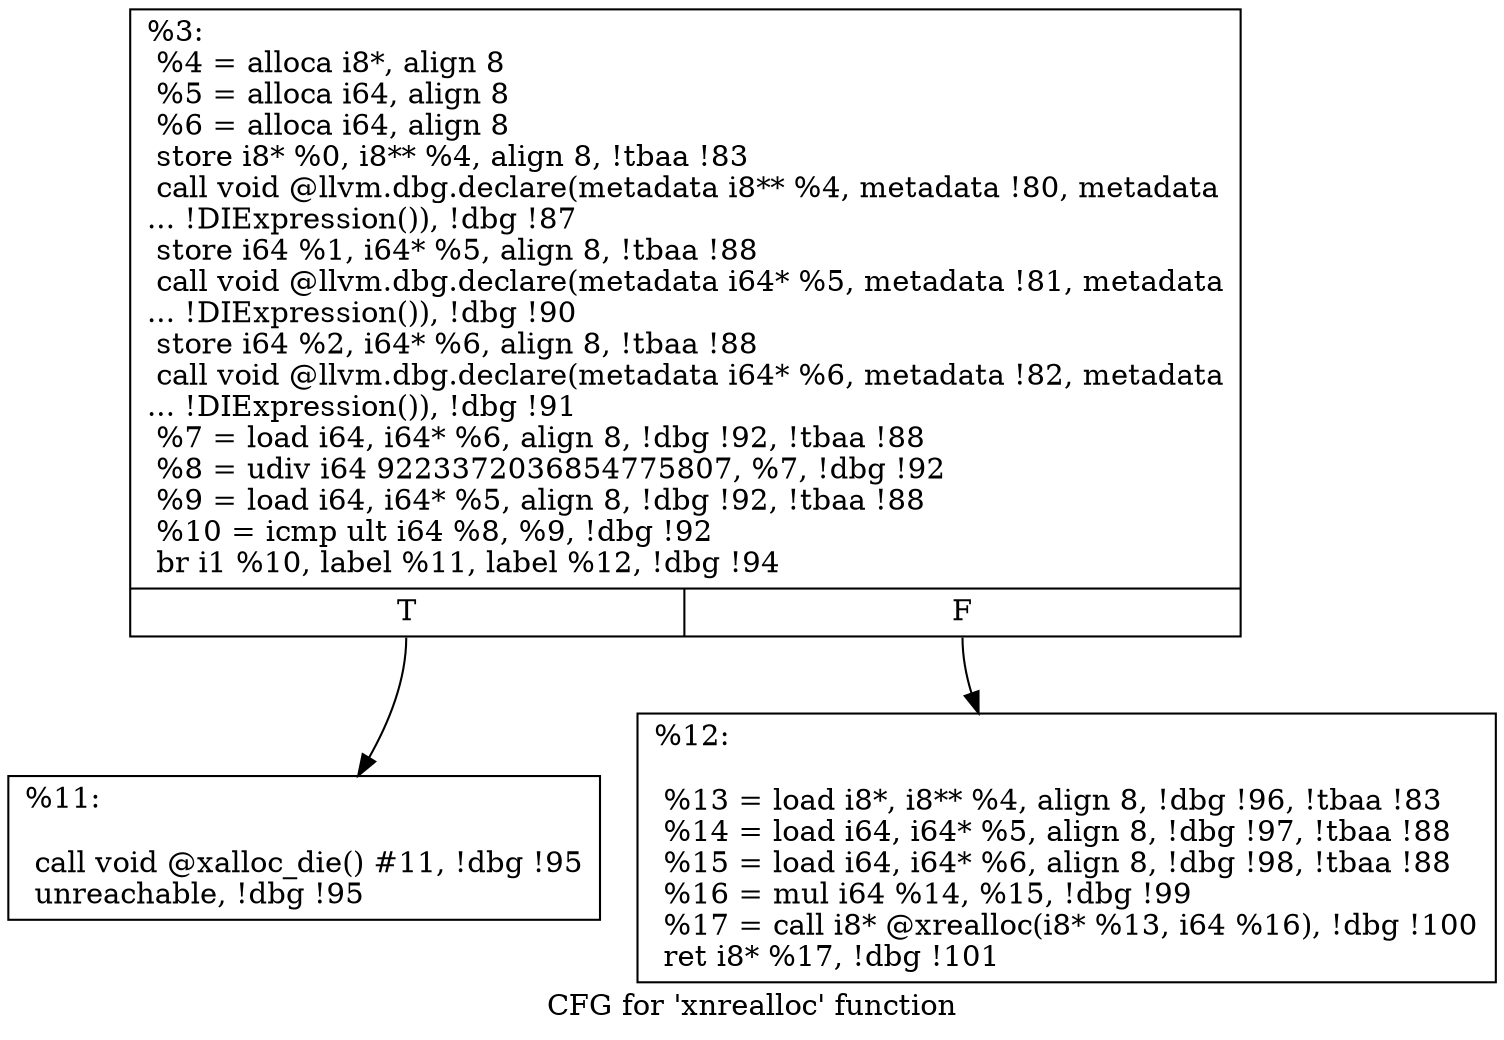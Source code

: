 digraph "CFG for 'xnrealloc' function" {
	label="CFG for 'xnrealloc' function";

	Node0x1b4c7b0 [shape=record,label="{%3:\l  %4 = alloca i8*, align 8\l  %5 = alloca i64, align 8\l  %6 = alloca i64, align 8\l  store i8* %0, i8** %4, align 8, !tbaa !83\l  call void @llvm.dbg.declare(metadata i8** %4, metadata !80, metadata\l... !DIExpression()), !dbg !87\l  store i64 %1, i64* %5, align 8, !tbaa !88\l  call void @llvm.dbg.declare(metadata i64* %5, metadata !81, metadata\l... !DIExpression()), !dbg !90\l  store i64 %2, i64* %6, align 8, !tbaa !88\l  call void @llvm.dbg.declare(metadata i64* %6, metadata !82, metadata\l... !DIExpression()), !dbg !91\l  %7 = load i64, i64* %6, align 8, !dbg !92, !tbaa !88\l  %8 = udiv i64 9223372036854775807, %7, !dbg !92\l  %9 = load i64, i64* %5, align 8, !dbg !92, !tbaa !88\l  %10 = icmp ult i64 %8, %9, !dbg !92\l  br i1 %10, label %11, label %12, !dbg !94\l|{<s0>T|<s1>F}}"];
	Node0x1b4c7b0:s0 -> Node0x1b4de90;
	Node0x1b4c7b0:s1 -> Node0x1b4dee0;
	Node0x1b4de90 [shape=record,label="{%11:\l\l  call void @xalloc_die() #11, !dbg !95\l  unreachable, !dbg !95\l}"];
	Node0x1b4dee0 [shape=record,label="{%12:\l\l  %13 = load i8*, i8** %4, align 8, !dbg !96, !tbaa !83\l  %14 = load i64, i64* %5, align 8, !dbg !97, !tbaa !88\l  %15 = load i64, i64* %6, align 8, !dbg !98, !tbaa !88\l  %16 = mul i64 %14, %15, !dbg !99\l  %17 = call i8* @xrealloc(i8* %13, i64 %16), !dbg !100\l  ret i8* %17, !dbg !101\l}"];
}
